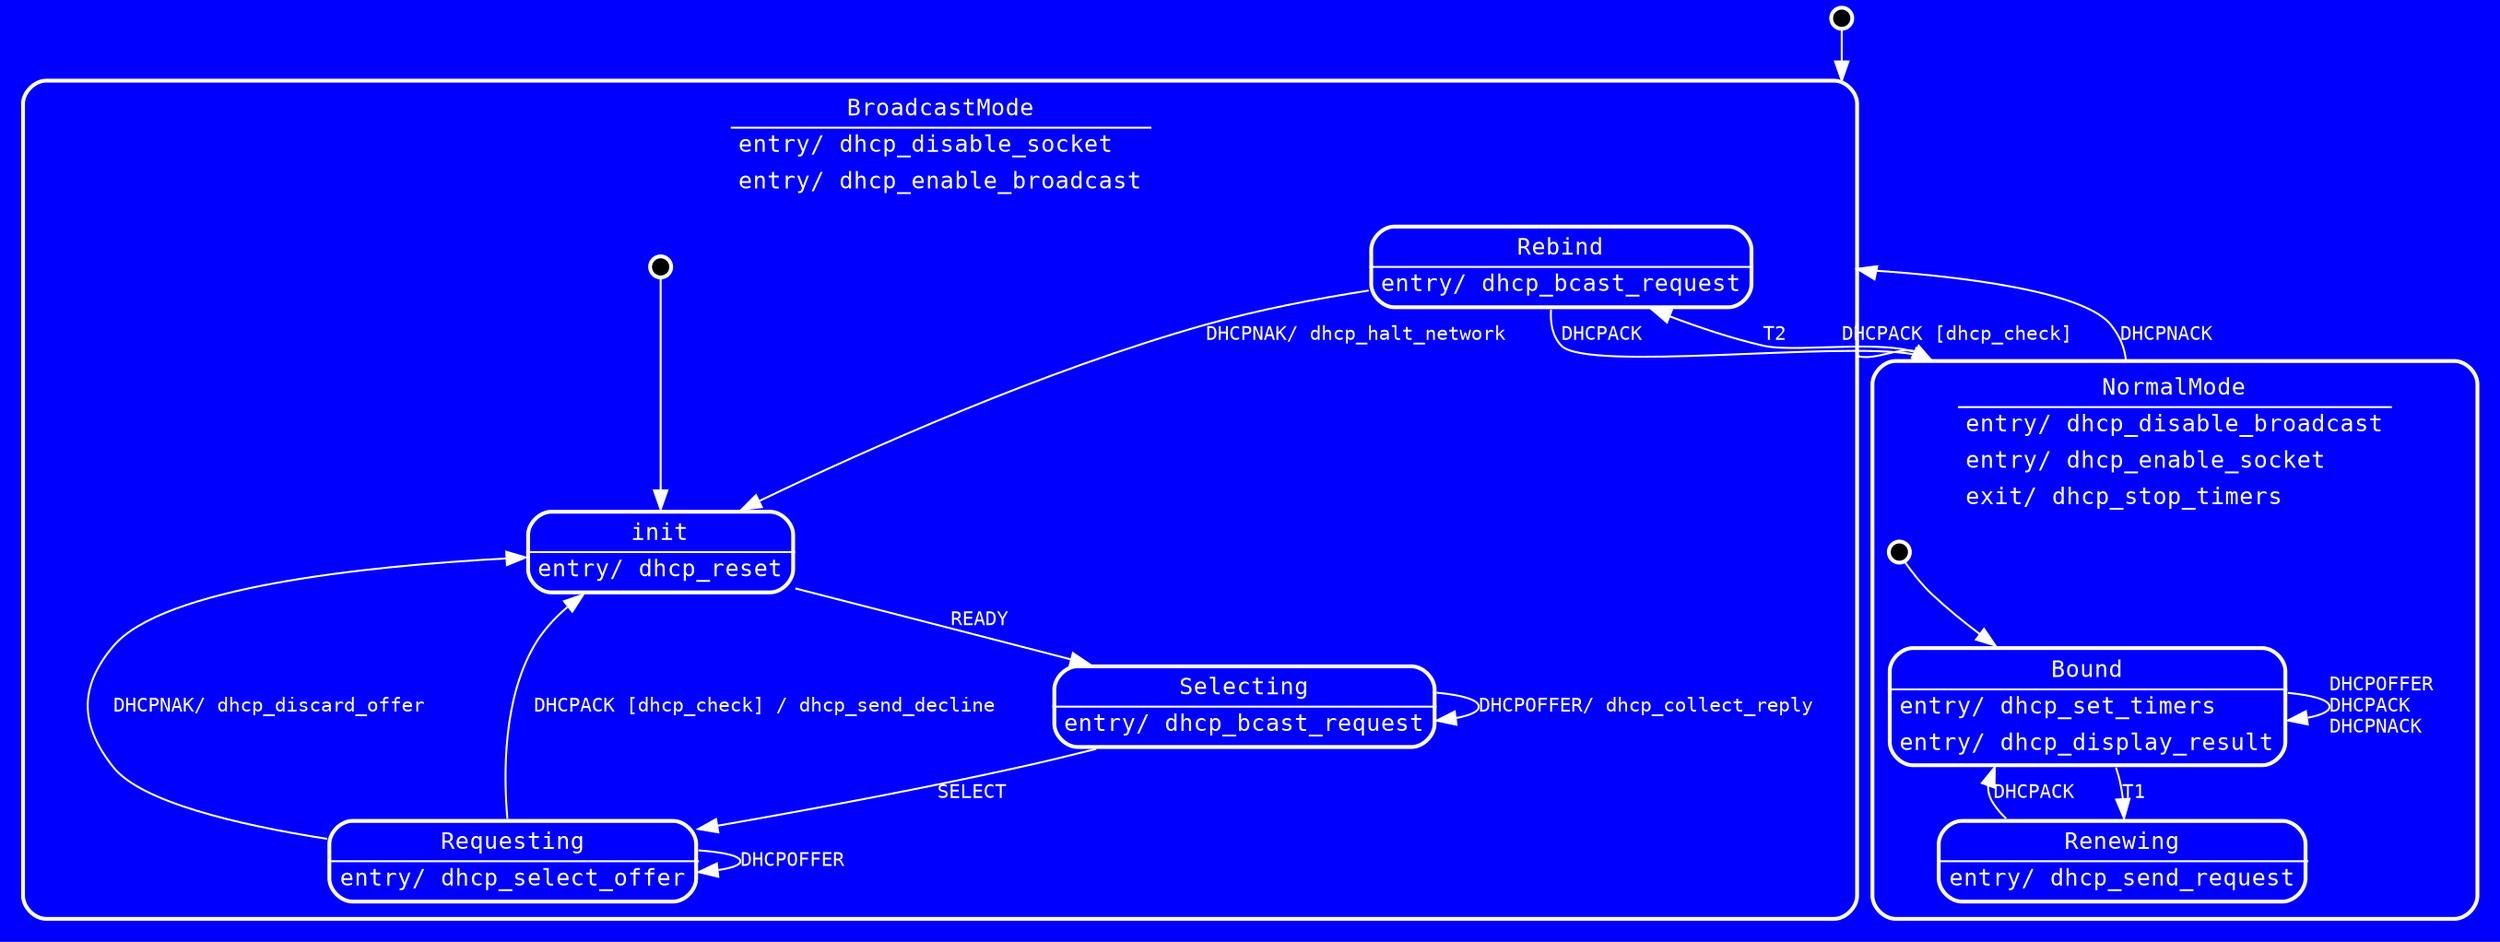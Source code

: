 digraph "state transitions" {
  fontname="Helvetica" fontsize=12 penwidth=2.0 splines=true ordering=out compound=true overlap=scale nodesep=0.3 ranksep=0.1 bgcolor=blue color=white fontname=courier fontcolor=white
  node [shape=plaintext style=filled fillcolor=transparent fontname=Helvetica fontsize=12 penwidth=2.0 color=white fontname=courier fontcolor=white]
  edge [fontname=Helvetica fontsize=10 color=white fontname=courier fontcolor=white]

    "initial" [shape=circle style=filled fillcolor=black fixedsize=true height=0.15 label=""]
    subgraph "cluster_BroadcastMode" {
      label= <
      <table cellborder="0" border="0">
        <tr><td>BroadcastMode</td></tr>
          <hr/>
          <tr><td align="left">entry/ dhcp_disable_socket</td></tr>
          
          <tr><td align="left">entry/ dhcp_enable_broadcast</td></tr>
      </table>
      > style=rounded penwidth=2.0
      "BroadcastMode" [shape=point style=invis margin=0 width=0 height=0 fixedsize=true]
        "BroadcastMode.initial" [shape=circle style=filled fillcolor=black fixedsize=true height=0.15 label=""]
    "init" [margin=0 label= < 
      <table align="center" cellborder="0" border="2" style="rounded" width="48">
        <tr><td width="48" cellpadding="2">init</td></tr>
          <hr/>
          <tr><td align="left" cellpadding="2">entry/ dhcp_reset</td></tr>
      </table>
    >]
    "Requesting" [margin=0 label= < 
      <table align="center" cellborder="0" border="2" style="rounded" width="48">
        <tr><td width="48" cellpadding="2">Requesting</td></tr>
          <hr/>
          <tr><td align="left" cellpadding="2">entry/ dhcp_select_offer</td></tr>
      </table>
    >]
    "Selecting" [margin=0 label= < 
      <table align="center" cellborder="0" border="2" style="rounded" width="48">
        <tr><td width="48" cellpadding="2">Selecting</td></tr>
          <hr/>
          <tr><td align="left" cellpadding="2">entry/ dhcp_bcast_request</td></tr>
      </table>
    >]
    "Rebind" [margin=0 label= < 
      <table align="center" cellborder="0" border="2" style="rounded" width="48">
        <tr><td width="48" cellpadding="2">Rebind</td></tr>
          <hr/>
          <tr><td align="left" cellpadding="2">entry/ dhcp_bcast_request</td></tr>
      </table>
    >]
  
    }
    subgraph "cluster_NormalMode" {
      label= <
      <table cellborder="0" border="0">
        <tr><td>NormalMode</td></tr>
          <hr/>
          <tr><td align="left">entry/ dhcp_disable_broadcast</td></tr>
          
          <tr><td align="left">entry/ dhcp_enable_socket</td></tr>
          
          <tr><td align="left">exit/ dhcp_stop_timers</td></tr>
      </table>
      > style=rounded penwidth=2.0
      "NormalMode" [shape=point style=invis margin=0 width=0 height=0 fixedsize=true]
        "NormalMode.initial" [shape=circle style=filled fillcolor=black fixedsize=true height=0.15 label=""]
    "Bound" [margin=0 label= < 
      <table align="center" cellborder="0" border="2" style="rounded" width="48">
        <tr><td width="48" cellpadding="2">Bound</td></tr>
          <hr/>
          <tr><td align="left" cellpadding="2">entry/ dhcp_set_timers</td></tr>
          
          <tr><td align="left" cellpadding="2">entry/ dhcp_display_result</td></tr>
      </table>
    >]
    "Renewing" [margin=0 label= < 
      <table align="center" cellborder="0" border="2" style="rounded" width="48">
        <tr><td width="48" cellpadding="2">Renewing</td></tr>
          <hr/>
          <tr><td align="left" cellpadding="2">entry/ dhcp_send_request</td></tr>
      </table>
    >]
  
    }

    "initial" -> "BroadcastMode" [label=" " lhead="cluster_BroadcastMode"]
    "BroadcastMode" -> "NormalMode" [label="DHCPACK [dhcp_check]   \l" ltail="cluster_BroadcastMode" lhead="cluster_NormalMode"]
    "Rebind" -> "NormalMode" [label="DHCPACK   \l" lhead="cluster_NormalMode"]
    "NormalMode" -> "BroadcastMode" [label="DHCPNACK   \l" ltail="cluster_NormalMode" lhead="cluster_BroadcastMode"]
    "NormalMode" -> "Rebind" [label="T2   \l" ltail="cluster_NormalMode"]
    "BroadcastMode.initial" -> "init" [label=" "]
    "init" -> "Selecting" [label="READY   \l"]
    "Selecting" -> "Requesting" [label="SELECT   \l"]
    "Selecting" -> "Selecting" [label="DHCPOFFER/ dhcp_collect_reply   \l"]
    "Requesting" -> "init" [label="DHCPNAK/ dhcp_discard_offer   \l"]
    "Requesting" -> "init" [label="DHCPACK [dhcp_check] / dhcp_send_decline   \l"]
    "Requesting" -> "Requesting" [label="DHCPOFFER   \l"]
    "Rebind" -> "init" [label="DHCPNAK/ dhcp_halt_network   \l"]
    "NormalMode.initial" -> "Bound" [label=" "]
    "Bound" -> "Renewing" [label="T1   \l"]
    "Bound" -> "Bound" [label="DHCPOFFER   \lDHCPACK   \lDHCPNACK   \l"]
    "Renewing" -> "Bound" [label="DHCPACK   \l"]
}
